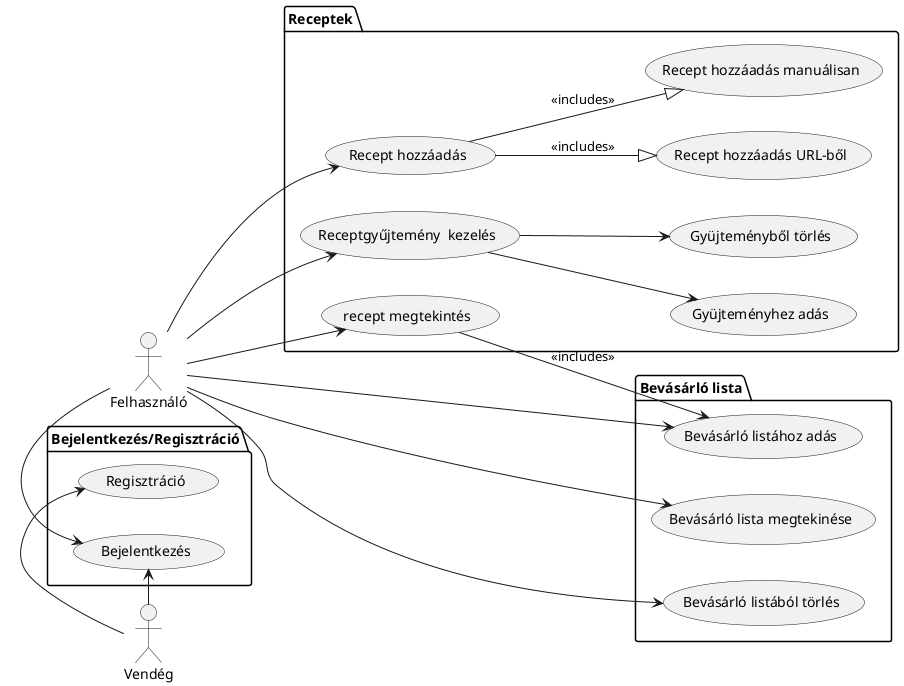 @startuml use-case
left to right direction

actor Felhasználó as user
actor Vendég as guest

package "Bejelentkezés/Regisztráció" {
    
    usecase "Bejelentkezés" as Login
    usecase "Regisztráció" as register
}
guest -> register
guest -> Login
user -> Login

package "Receptek" {
    usecase "recept megtekintés" as viewRecipe

    usecase "Recept hozzáadás" as addRecipe

    usecase "Recept hozzáadás URL-ből" as addRecipeURL
    addRecipe --|> addRecipeURL : <<includes>>

    usecase "Recept hozzáadás manuálisan" as addRecipeManual
    addRecipe --|> addRecipeManual : <<includes>>

    usecase "Receptgyűjtemény  kezelés" as collectionManagement

    usecase "Gyüjteményhez adás" as addRecipeToCollection
    collectionManagement --> addRecipeToCollection
    
    usecase "Gyüjteményből törlés" as deleteRecipeFromCollection
    collectionManagement --> deleteRecipeFromCollection
}

user --> viewRecipe
user --> addRecipe  
user --> collectionManagement

package "Bevásárló lista"{
    usecase "Bevásárló lista megtekinése" as viewShoppinglist
    user -> viewShoppinglist

    usecase "Bevásárló listához adás" as addToShoppinglist
    user -> addToShoppinglist
    
    usecase "Bevásárló listából törlés" as deleteFromShoppinglist
    user -> deleteFromShoppinglist
}

viewRecipe --> addToShoppinglist : <<includes>>

@enduml